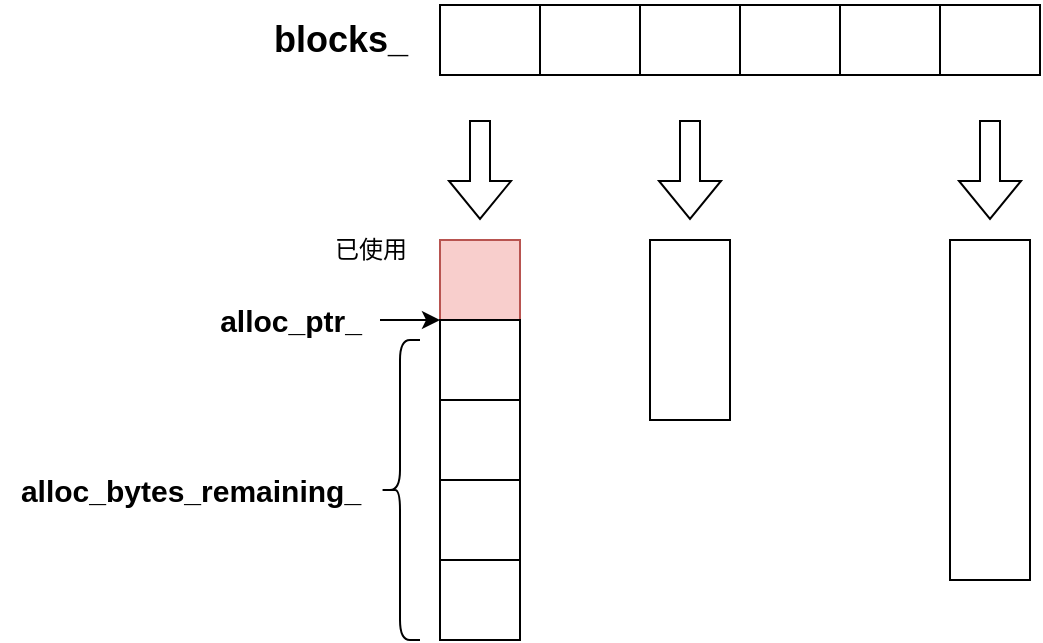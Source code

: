 <mxfile version="25.0.3">
  <diagram name="内存池" id="auMswNlSUPk9TMeBMvKS">
    <mxGraphModel dx="1819" dy="786" grid="1" gridSize="10" guides="1" tooltips="1" connect="1" arrows="1" fold="1" page="1" pageScale="1" pageWidth="827" pageHeight="1169" math="0" shadow="0">
      <root>
        <mxCell id="0" />
        <mxCell id="1" parent="0" />
        <mxCell id="bCJNEEUH5Nz1SLZWFqeM-1" value="" style="rounded=0;whiteSpace=wrap;html=1;" vertex="1" parent="1">
          <mxGeometry x="170" y="352.5" width="50" height="35" as="geometry" />
        </mxCell>
        <mxCell id="bCJNEEUH5Nz1SLZWFqeM-2" value="&lt;font style=&quot;font-size: 18px;&quot;&gt;&lt;b&gt;blocks_&lt;/b&gt;&lt;/font&gt;" style="text;html=1;align=center;verticalAlign=middle;resizable=0;points=[];autosize=1;strokeColor=none;fillColor=none;" vertex="1" parent="1">
          <mxGeometry x="75" y="350" width="90" height="40" as="geometry" />
        </mxCell>
        <mxCell id="bCJNEEUH5Nz1SLZWFqeM-3" value="" style="rounded=0;whiteSpace=wrap;html=1;" vertex="1" parent="1">
          <mxGeometry x="220" y="352.5" width="50" height="35" as="geometry" />
        </mxCell>
        <mxCell id="bCJNEEUH5Nz1SLZWFqeM-4" value="" style="rounded=0;whiteSpace=wrap;html=1;" vertex="1" parent="1">
          <mxGeometry x="270" y="352.5" width="50" height="35" as="geometry" />
        </mxCell>
        <mxCell id="bCJNEEUH5Nz1SLZWFqeM-5" value="" style="rounded=0;whiteSpace=wrap;html=1;" vertex="1" parent="1">
          <mxGeometry x="320" y="352.5" width="50" height="35" as="geometry" />
        </mxCell>
        <mxCell id="bCJNEEUH5Nz1SLZWFqeM-6" value="" style="rounded=0;whiteSpace=wrap;html=1;" vertex="1" parent="1">
          <mxGeometry x="370" y="352.5" width="50" height="35" as="geometry" />
        </mxCell>
        <mxCell id="bCJNEEUH5Nz1SLZWFqeM-7" value="" style="rounded=0;whiteSpace=wrap;html=1;" vertex="1" parent="1">
          <mxGeometry x="420" y="352.5" width="50" height="35" as="geometry" />
        </mxCell>
        <mxCell id="bCJNEEUH5Nz1SLZWFqeM-8" value="" style="shape=flexArrow;endArrow=classic;html=1;rounded=0;" edge="1" parent="1">
          <mxGeometry width="50" height="50" relative="1" as="geometry">
            <mxPoint x="190" y="410" as="sourcePoint" />
            <mxPoint x="190" y="460" as="targetPoint" />
          </mxGeometry>
        </mxCell>
        <mxCell id="bCJNEEUH5Nz1SLZWFqeM-9" value="" style="rounded=0;whiteSpace=wrap;html=1;fillColor=#f8cecc;strokeColor=#b85450;" vertex="1" parent="1">
          <mxGeometry x="170" y="470" width="40" height="40" as="geometry" />
        </mxCell>
        <mxCell id="bCJNEEUH5Nz1SLZWFqeM-10" value="" style="shape=flexArrow;endArrow=classic;html=1;rounded=0;" edge="1" parent="1">
          <mxGeometry width="50" height="50" relative="1" as="geometry">
            <mxPoint x="295" y="410" as="sourcePoint" />
            <mxPoint x="295" y="460" as="targetPoint" />
          </mxGeometry>
        </mxCell>
        <mxCell id="bCJNEEUH5Nz1SLZWFqeM-11" value="" style="rounded=0;whiteSpace=wrap;html=1;" vertex="1" parent="1">
          <mxGeometry x="275" y="470" width="40" height="90" as="geometry" />
        </mxCell>
        <mxCell id="bCJNEEUH5Nz1SLZWFqeM-12" value="" style="shape=flexArrow;endArrow=classic;html=1;rounded=0;" edge="1" parent="1">
          <mxGeometry width="50" height="50" relative="1" as="geometry">
            <mxPoint x="445" y="410" as="sourcePoint" />
            <mxPoint x="445" y="460" as="targetPoint" />
          </mxGeometry>
        </mxCell>
        <mxCell id="bCJNEEUH5Nz1SLZWFqeM-13" value="" style="rounded=0;whiteSpace=wrap;html=1;" vertex="1" parent="1">
          <mxGeometry x="425" y="470" width="40" height="170" as="geometry" />
        </mxCell>
        <mxCell id="bCJNEEUH5Nz1SLZWFqeM-14" value="&lt;b&gt;&lt;font style=&quot;font-size: 15px;&quot;&gt;alloc_ptr_&lt;/font&gt;&lt;/b&gt;" style="text;html=1;align=center;verticalAlign=middle;resizable=0;points=[];autosize=1;strokeColor=none;fillColor=none;" vertex="1" parent="1">
          <mxGeometry x="50" y="495" width="90" height="30" as="geometry" />
        </mxCell>
        <mxCell id="bCJNEEUH5Nz1SLZWFqeM-15" value="" style="rounded=0;whiteSpace=wrap;html=1;" vertex="1" parent="1">
          <mxGeometry x="170" y="510" width="40" height="40" as="geometry" />
        </mxCell>
        <mxCell id="bCJNEEUH5Nz1SLZWFqeM-16" value="" style="rounded=0;whiteSpace=wrap;html=1;" vertex="1" parent="1">
          <mxGeometry x="170" y="550" width="40" height="40" as="geometry" />
        </mxCell>
        <mxCell id="bCJNEEUH5Nz1SLZWFqeM-17" value="" style="rounded=0;whiteSpace=wrap;html=1;" vertex="1" parent="1">
          <mxGeometry x="170" y="590" width="40" height="40" as="geometry" />
        </mxCell>
        <mxCell id="bCJNEEUH5Nz1SLZWFqeM-18" value="" style="endArrow=classic;html=1;rounded=0;exitX=1;exitY=0.5;exitDx=0;exitDy=0;exitPerimeter=0;entryX=0;entryY=0;entryDx=0;entryDy=0;" edge="1" parent="1" source="bCJNEEUH5Nz1SLZWFqeM-14" target="bCJNEEUH5Nz1SLZWFqeM-15">
          <mxGeometry width="50" height="50" relative="1" as="geometry">
            <mxPoint x="115" y="685" as="sourcePoint" />
            <mxPoint x="145" y="515" as="targetPoint" />
          </mxGeometry>
        </mxCell>
        <mxCell id="bCJNEEUH5Nz1SLZWFqeM-19" value="已使用" style="text;html=1;align=center;verticalAlign=middle;resizable=0;points=[];autosize=1;strokeColor=none;fillColor=none;" vertex="1" parent="1">
          <mxGeometry x="105" y="460" width="60" height="30" as="geometry" />
        </mxCell>
        <mxCell id="bCJNEEUH5Nz1SLZWFqeM-20" value="&lt;b&gt;&lt;font style=&quot;font-size: 15px;&quot;&gt;alloc_bytes_remaining_&lt;/font&gt;&lt;/b&gt;" style="text;html=1;align=center;verticalAlign=middle;resizable=0;points=[];autosize=1;strokeColor=none;fillColor=none;" vertex="1" parent="1">
          <mxGeometry x="-50" y="580" width="190" height="30" as="geometry" />
        </mxCell>
        <mxCell id="bCJNEEUH5Nz1SLZWFqeM-21" value="" style="shape=curlyBracket;whiteSpace=wrap;html=1;rounded=1;labelPosition=left;verticalLabelPosition=middle;align=right;verticalAlign=middle;" vertex="1" parent="1">
          <mxGeometry x="140" y="520" width="20" height="150" as="geometry" />
        </mxCell>
        <mxCell id="bCJNEEUH5Nz1SLZWFqeM-22" value="" style="rounded=0;whiteSpace=wrap;html=1;" vertex="1" parent="1">
          <mxGeometry x="170" y="630" width="40" height="40" as="geometry" />
        </mxCell>
      </root>
    </mxGraphModel>
  </diagram>
</mxfile>
